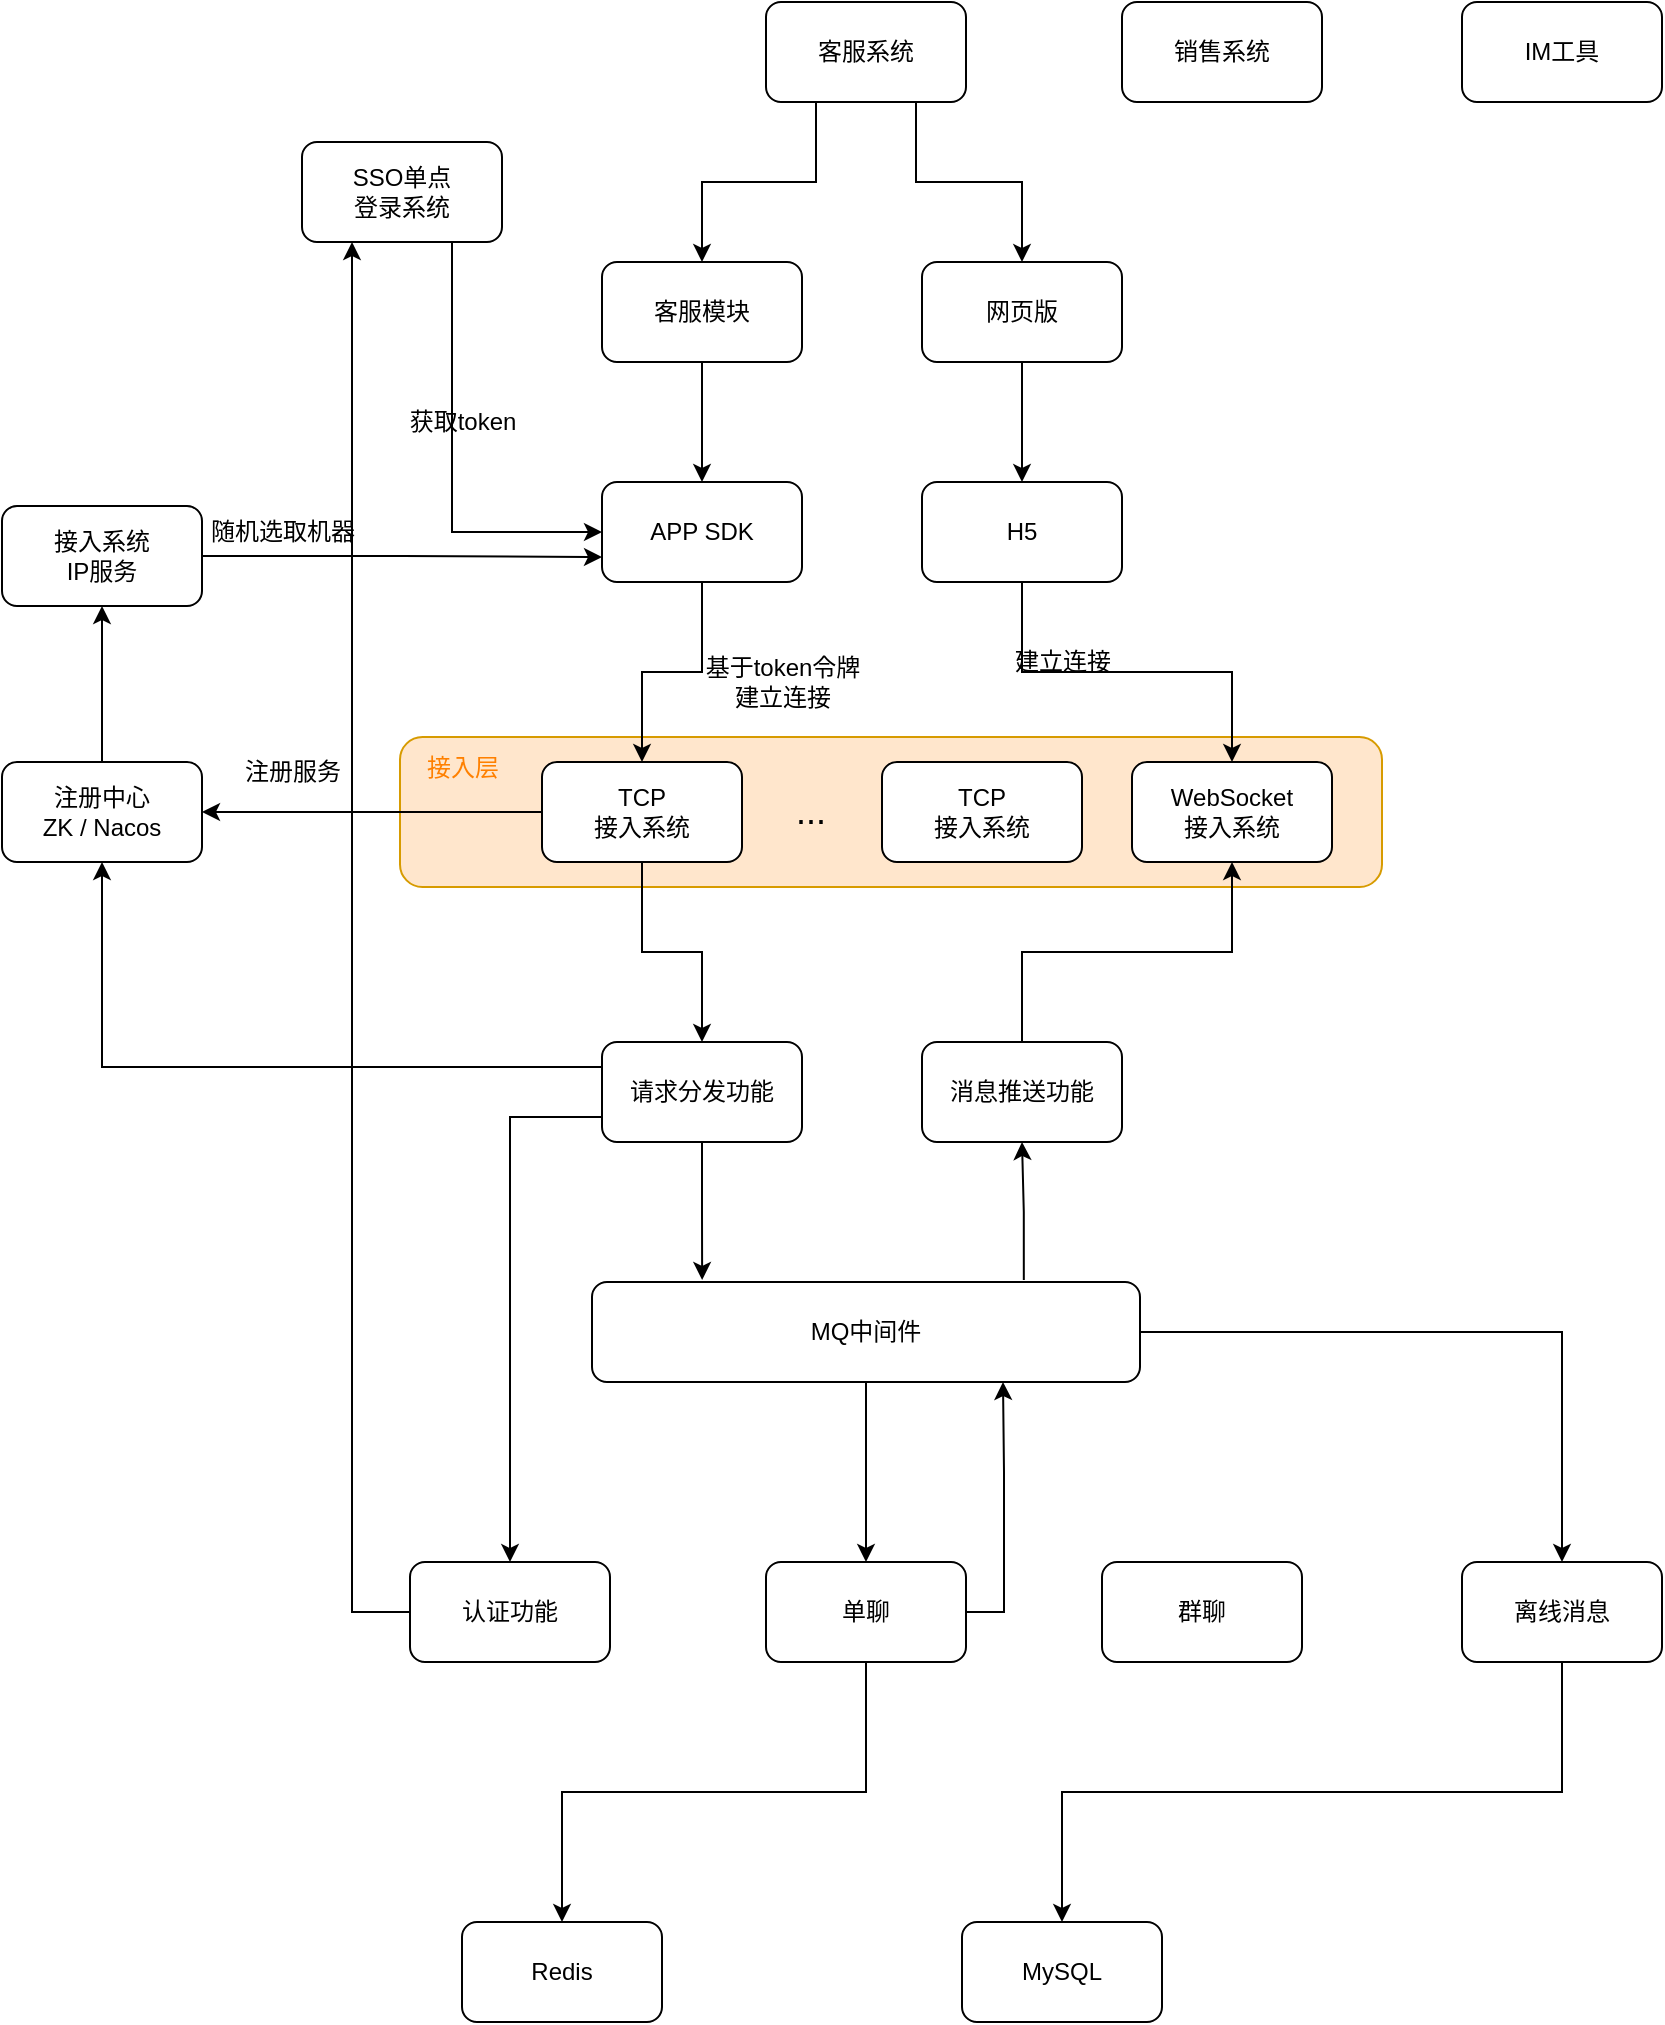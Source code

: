 <mxfile version="14.1.8" type="device"><diagram name="第 1 页" id="t-fUq_1vdGzeu0lM_TjC"><mxGraphModel dx="987" dy="1741" grid="1" gridSize="10" guides="1" tooltips="1" connect="1" arrows="1" fold="1" page="1" pageScale="1" pageWidth="827" pageHeight="1169" math="0" shadow="0"><root><mxCell id="0"/><mxCell id="1" parent="0"/><mxCell id="pys0dCO1HzW-Lo9ZsbFu-42" value="" style="rounded=1;whiteSpace=wrap;html=1;fillColor=#ffe6cc;strokeColor=#d79b00;" parent="1" vertex="1"><mxGeometry x="209" y="237.5" width="491" height="75" as="geometry"/></mxCell><mxCell id="pys0dCO1HzW-Lo9ZsbFu-6" style="edgeStyle=orthogonalEdgeStyle;rounded=0;orthogonalLoop=1;jettySize=auto;html=1;exitX=0.5;exitY=1;exitDx=0;exitDy=0;entryX=0.5;entryY=0;entryDx=0;entryDy=0;" parent="1" source="pys0dCO1HzW-Lo9ZsbFu-1" target="pys0dCO1HzW-Lo9ZsbFu-4" edge="1"><mxGeometry relative="1" as="geometry"/></mxCell><mxCell id="pys0dCO1HzW-Lo9ZsbFu-1" value="TCP&lt;br&gt;接入系统" style="rounded=1;whiteSpace=wrap;html=1;" parent="1" vertex="1"><mxGeometry x="280" y="250" width="100" height="50" as="geometry"/></mxCell><mxCell id="pys0dCO1HzW-Lo9ZsbFu-2" value="接入层" style="text;html=1;align=center;verticalAlign=middle;resizable=0;points=[];autosize=1;fillColor=none;fontColor=#FF8000;" parent="1" vertex="1"><mxGeometry x="210" y="237.5" width="60" height="30" as="geometry"/></mxCell><mxCell id="pys0dCO1HzW-Lo9ZsbFu-3" value="WebSocket&lt;br&gt;接入系统" style="rounded=1;whiteSpace=wrap;html=1;" parent="1" vertex="1"><mxGeometry x="575" y="250" width="100" height="50" as="geometry"/></mxCell><mxCell id="pys0dCO1HzW-Lo9ZsbFu-14" style="edgeStyle=orthogonalEdgeStyle;rounded=0;orthogonalLoop=1;jettySize=auto;html=1;exitX=0.5;exitY=1;exitDx=0;exitDy=0;entryX=0.201;entryY=-0.02;entryDx=0;entryDy=0;entryPerimeter=0;" parent="1" source="pys0dCO1HzW-Lo9ZsbFu-4" target="pys0dCO1HzW-Lo9ZsbFu-7" edge="1"><mxGeometry relative="1" as="geometry"/></mxCell><mxCell id="pys0dCO1HzW-Lo9ZsbFu-24" style="edgeStyle=orthogonalEdgeStyle;rounded=0;orthogonalLoop=1;jettySize=auto;html=1;exitX=0;exitY=0.75;exitDx=0;exitDy=0;entryX=0.5;entryY=0;entryDx=0;entryDy=0;" parent="1" source="pys0dCO1HzW-Lo9ZsbFu-4" target="pys0dCO1HzW-Lo9ZsbFu-20" edge="1"><mxGeometry relative="1" as="geometry"/></mxCell><mxCell id="pys0dCO1HzW-Lo9ZsbFu-54" style="edgeStyle=orthogonalEdgeStyle;rounded=0;orthogonalLoop=1;jettySize=auto;html=1;exitX=0;exitY=0.25;exitDx=0;exitDy=0;entryX=0.5;entryY=1;entryDx=0;entryDy=0;" parent="1" source="pys0dCO1HzW-Lo9ZsbFu-4" target="pys0dCO1HzW-Lo9ZsbFu-44" edge="1"><mxGeometry relative="1" as="geometry"/></mxCell><mxCell id="pys0dCO1HzW-Lo9ZsbFu-4" value="请求分发功能" style="rounded=1;whiteSpace=wrap;html=1;" parent="1" vertex="1"><mxGeometry x="310" y="390" width="100" height="50" as="geometry"/></mxCell><mxCell id="pys0dCO1HzW-Lo9ZsbFu-16" style="edgeStyle=orthogonalEdgeStyle;rounded=0;orthogonalLoop=1;jettySize=auto;html=1;exitX=0.5;exitY=0;exitDx=0;exitDy=0;entryX=0.5;entryY=1;entryDx=0;entryDy=0;" parent="1" source="pys0dCO1HzW-Lo9ZsbFu-5" target="pys0dCO1HzW-Lo9ZsbFu-3" edge="1"><mxGeometry relative="1" as="geometry"/></mxCell><mxCell id="pys0dCO1HzW-Lo9ZsbFu-5" value="消息推送功能" style="rounded=1;whiteSpace=wrap;html=1;" parent="1" vertex="1"><mxGeometry x="470" y="390" width="100" height="50" as="geometry"/></mxCell><mxCell id="pys0dCO1HzW-Lo9ZsbFu-15" style="edgeStyle=orthogonalEdgeStyle;rounded=0;orthogonalLoop=1;jettySize=auto;html=1;exitX=0.788;exitY=-0.02;exitDx=0;exitDy=0;entryX=0.5;entryY=1;entryDx=0;entryDy=0;exitPerimeter=0;" parent="1" source="pys0dCO1HzW-Lo9ZsbFu-7" target="pys0dCO1HzW-Lo9ZsbFu-5" edge="1"><mxGeometry relative="1" as="geometry"/></mxCell><mxCell id="pys0dCO1HzW-Lo9ZsbFu-21" style="edgeStyle=orthogonalEdgeStyle;rounded=0;orthogonalLoop=1;jettySize=auto;html=1;exitX=0.5;exitY=1;exitDx=0;exitDy=0;entryX=0.5;entryY=0;entryDx=0;entryDy=0;" parent="1" source="pys0dCO1HzW-Lo9ZsbFu-7" target="pys0dCO1HzW-Lo9ZsbFu-17" edge="1"><mxGeometry relative="1" as="geometry"/></mxCell><mxCell id="pys0dCO1HzW-Lo9ZsbFu-22" style="edgeStyle=orthogonalEdgeStyle;rounded=0;orthogonalLoop=1;jettySize=auto;html=1;exitX=1;exitY=0.5;exitDx=0;exitDy=0;entryX=0.5;entryY=0;entryDx=0;entryDy=0;" parent="1" source="pys0dCO1HzW-Lo9ZsbFu-7" target="pys0dCO1HzW-Lo9ZsbFu-19" edge="1"><mxGeometry relative="1" as="geometry"/></mxCell><mxCell id="pys0dCO1HzW-Lo9ZsbFu-7" value="MQ中间件" style="rounded=1;whiteSpace=wrap;html=1;" parent="1" vertex="1"><mxGeometry x="305" y="510" width="274" height="50" as="geometry"/></mxCell><mxCell id="pys0dCO1HzW-Lo9ZsbFu-10" style="edgeStyle=orthogonalEdgeStyle;rounded=0;orthogonalLoop=1;jettySize=auto;html=1;exitX=0.5;exitY=1;exitDx=0;exitDy=0;entryX=0.5;entryY=0;entryDx=0;entryDy=0;" parent="1" source="pys0dCO1HzW-Lo9ZsbFu-8" target="pys0dCO1HzW-Lo9ZsbFu-1" edge="1"><mxGeometry relative="1" as="geometry"/></mxCell><mxCell id="pys0dCO1HzW-Lo9ZsbFu-8" value="APP SDK" style="rounded=1;whiteSpace=wrap;html=1;" parent="1" vertex="1"><mxGeometry x="310" y="110" width="100" height="50" as="geometry"/></mxCell><mxCell id="pys0dCO1HzW-Lo9ZsbFu-11" style="edgeStyle=orthogonalEdgeStyle;rounded=0;orthogonalLoop=1;jettySize=auto;html=1;exitX=0.5;exitY=1;exitDx=0;exitDy=0;entryX=0.5;entryY=0;entryDx=0;entryDy=0;" parent="1" source="pys0dCO1HzW-Lo9ZsbFu-9" target="pys0dCO1HzW-Lo9ZsbFu-3" edge="1"><mxGeometry relative="1" as="geometry"/></mxCell><mxCell id="pys0dCO1HzW-Lo9ZsbFu-9" value="H5" style="rounded=1;whiteSpace=wrap;html=1;" parent="1" vertex="1"><mxGeometry x="470" y="110" width="100" height="50" as="geometry"/></mxCell><mxCell id="pys0dCO1HzW-Lo9ZsbFu-12" value="基于token令牌&lt;br&gt;建立连接" style="text;html=1;align=center;verticalAlign=middle;resizable=0;points=[];autosize=1;strokeColor=none;fillColor=none;" parent="1" vertex="1"><mxGeometry x="350" y="190" width="100" height="40" as="geometry"/></mxCell><mxCell id="pys0dCO1HzW-Lo9ZsbFu-13" value="建立连接" style="text;html=1;align=center;verticalAlign=middle;resizable=0;points=[];autosize=1;strokeColor=none;fillColor=none;" parent="1" vertex="1"><mxGeometry x="505" y="185" width="70" height="30" as="geometry"/></mxCell><mxCell id="pys0dCO1HzW-Lo9ZsbFu-23" style="edgeStyle=orthogonalEdgeStyle;rounded=0;orthogonalLoop=1;jettySize=auto;html=1;exitX=1;exitY=0.5;exitDx=0;exitDy=0;entryX=0.75;entryY=1;entryDx=0;entryDy=0;" parent="1" source="pys0dCO1HzW-Lo9ZsbFu-17" target="pys0dCO1HzW-Lo9ZsbFu-7" edge="1"><mxGeometry relative="1" as="geometry"><mxPoint x="510" y="570" as="targetPoint"/><Array as="points"><mxPoint x="511" y="675"/><mxPoint x="511" y="605"/></Array></mxGeometry></mxCell><mxCell id="pys0dCO1HzW-Lo9ZsbFu-28" style="edgeStyle=orthogonalEdgeStyle;rounded=0;orthogonalLoop=1;jettySize=auto;html=1;exitX=0.5;exitY=1;exitDx=0;exitDy=0;entryX=0.5;entryY=0;entryDx=0;entryDy=0;" parent="1" source="pys0dCO1HzW-Lo9ZsbFu-17" target="pys0dCO1HzW-Lo9ZsbFu-25" edge="1"><mxGeometry relative="1" as="geometry"/></mxCell><mxCell id="pys0dCO1HzW-Lo9ZsbFu-17" value="单聊" style="rounded=1;whiteSpace=wrap;html=1;" parent="1" vertex="1"><mxGeometry x="392" y="650" width="100" height="50" as="geometry"/></mxCell><mxCell id="pys0dCO1HzW-Lo9ZsbFu-18" value="群聊" style="rounded=1;whiteSpace=wrap;html=1;" parent="1" vertex="1"><mxGeometry x="560" y="650" width="100" height="50" as="geometry"/></mxCell><mxCell id="pys0dCO1HzW-Lo9ZsbFu-27" style="edgeStyle=orthogonalEdgeStyle;rounded=0;orthogonalLoop=1;jettySize=auto;html=1;exitX=0.5;exitY=1;exitDx=0;exitDy=0;entryX=0.5;entryY=0;entryDx=0;entryDy=0;" parent="1" source="pys0dCO1HzW-Lo9ZsbFu-19" target="pys0dCO1HzW-Lo9ZsbFu-26" edge="1"><mxGeometry relative="1" as="geometry"/></mxCell><mxCell id="pys0dCO1HzW-Lo9ZsbFu-19" value="离线消息" style="rounded=1;whiteSpace=wrap;html=1;" parent="1" vertex="1"><mxGeometry x="740" y="650" width="100" height="50" as="geometry"/></mxCell><mxCell id="pys0dCO1HzW-Lo9ZsbFu-41" style="edgeStyle=orthogonalEdgeStyle;rounded=0;orthogonalLoop=1;jettySize=auto;html=1;exitX=0;exitY=0.5;exitDx=0;exitDy=0;entryX=0.25;entryY=1;entryDx=0;entryDy=0;" parent="1" source="pys0dCO1HzW-Lo9ZsbFu-20" target="pys0dCO1HzW-Lo9ZsbFu-33" edge="1"><mxGeometry relative="1" as="geometry"/></mxCell><mxCell id="pys0dCO1HzW-Lo9ZsbFu-20" value="认证功能" style="rounded=1;whiteSpace=wrap;html=1;" parent="1" vertex="1"><mxGeometry x="214" y="650" width="100" height="50" as="geometry"/></mxCell><mxCell id="pys0dCO1HzW-Lo9ZsbFu-25" value="Redis" style="rounded=1;whiteSpace=wrap;html=1;" parent="1" vertex="1"><mxGeometry x="240" y="830" width="100" height="50" as="geometry"/></mxCell><mxCell id="pys0dCO1HzW-Lo9ZsbFu-26" value="MySQL" style="rounded=1;whiteSpace=wrap;html=1;" parent="1" vertex="1"><mxGeometry x="490" y="830" width="100" height="50" as="geometry"/></mxCell><mxCell id="pys0dCO1HzW-Lo9ZsbFu-31" style="edgeStyle=orthogonalEdgeStyle;rounded=0;orthogonalLoop=1;jettySize=auto;html=1;exitX=0.5;exitY=1;exitDx=0;exitDy=0;entryX=0.5;entryY=0;entryDx=0;entryDy=0;" parent="1" source="pys0dCO1HzW-Lo9ZsbFu-29" target="pys0dCO1HzW-Lo9ZsbFu-8" edge="1"><mxGeometry relative="1" as="geometry"/></mxCell><mxCell id="pys0dCO1HzW-Lo9ZsbFu-29" value="客服模块" style="rounded=1;whiteSpace=wrap;html=1;" parent="1" vertex="1"><mxGeometry x="310" width="100" height="50" as="geometry"/></mxCell><mxCell id="pys0dCO1HzW-Lo9ZsbFu-32" style="edgeStyle=orthogonalEdgeStyle;rounded=0;orthogonalLoop=1;jettySize=auto;html=1;exitX=0.5;exitY=1;exitDx=0;exitDy=0;entryX=0.5;entryY=0;entryDx=0;entryDy=0;" parent="1" source="pys0dCO1HzW-Lo9ZsbFu-30" target="pys0dCO1HzW-Lo9ZsbFu-9" edge="1"><mxGeometry relative="1" as="geometry"/></mxCell><mxCell id="pys0dCO1HzW-Lo9ZsbFu-30" value="网页版" style="rounded=1;whiteSpace=wrap;html=1;" parent="1" vertex="1"><mxGeometry x="470" width="100" height="50" as="geometry"/></mxCell><mxCell id="pys0dCO1HzW-Lo9ZsbFu-34" style="edgeStyle=orthogonalEdgeStyle;rounded=0;orthogonalLoop=1;jettySize=auto;html=1;exitX=0.75;exitY=1;exitDx=0;exitDy=0;entryX=0;entryY=0.5;entryDx=0;entryDy=0;" parent="1" source="pys0dCO1HzW-Lo9ZsbFu-33" target="pys0dCO1HzW-Lo9ZsbFu-8" edge="1"><mxGeometry relative="1" as="geometry"/></mxCell><mxCell id="pys0dCO1HzW-Lo9ZsbFu-33" value="SSO单点&lt;br&gt;登录系统" style="rounded=1;whiteSpace=wrap;html=1;" parent="1" vertex="1"><mxGeometry x="160" y="-60" width="100" height="50" as="geometry"/></mxCell><mxCell id="pys0dCO1HzW-Lo9ZsbFu-35" value="获取token" style="text;html=1;align=center;verticalAlign=middle;resizable=0;points=[];autosize=1;strokeColor=none;fillColor=none;" parent="1" vertex="1"><mxGeometry x="200" y="65" width="80" height="30" as="geometry"/></mxCell><mxCell id="pys0dCO1HzW-Lo9ZsbFu-37" style="edgeStyle=orthogonalEdgeStyle;rounded=0;orthogonalLoop=1;jettySize=auto;html=1;exitX=0.25;exitY=1;exitDx=0;exitDy=0;entryX=0.5;entryY=0;entryDx=0;entryDy=0;" parent="1" source="pys0dCO1HzW-Lo9ZsbFu-36" target="pys0dCO1HzW-Lo9ZsbFu-29" edge="1"><mxGeometry relative="1" as="geometry"/></mxCell><mxCell id="pys0dCO1HzW-Lo9ZsbFu-38" style="edgeStyle=orthogonalEdgeStyle;rounded=0;orthogonalLoop=1;jettySize=auto;html=1;exitX=0.75;exitY=1;exitDx=0;exitDy=0;entryX=0.5;entryY=0;entryDx=0;entryDy=0;" parent="1" source="pys0dCO1HzW-Lo9ZsbFu-36" target="pys0dCO1HzW-Lo9ZsbFu-30" edge="1"><mxGeometry relative="1" as="geometry"/></mxCell><mxCell id="pys0dCO1HzW-Lo9ZsbFu-36" value="客服系统" style="rounded=1;whiteSpace=wrap;html=1;" parent="1" vertex="1"><mxGeometry x="392" y="-130" width="100" height="50" as="geometry"/></mxCell><mxCell id="pys0dCO1HzW-Lo9ZsbFu-39" value="销售系统" style="rounded=1;whiteSpace=wrap;html=1;" parent="1" vertex="1"><mxGeometry x="570" y="-130" width="100" height="50" as="geometry"/></mxCell><mxCell id="pys0dCO1HzW-Lo9ZsbFu-40" value="IM工具" style="rounded=1;whiteSpace=wrap;html=1;" parent="1" vertex="1"><mxGeometry x="740" y="-130" width="100" height="50" as="geometry"/></mxCell><mxCell id="pys0dCO1HzW-Lo9ZsbFu-51" style="edgeStyle=orthogonalEdgeStyle;rounded=0;orthogonalLoop=1;jettySize=auto;html=1;exitX=1;exitY=0.5;exitDx=0;exitDy=0;entryX=0;entryY=0.75;entryDx=0;entryDy=0;" parent="1" source="pys0dCO1HzW-Lo9ZsbFu-43" target="pys0dCO1HzW-Lo9ZsbFu-8" edge="1"><mxGeometry relative="1" as="geometry"/></mxCell><mxCell id="pys0dCO1HzW-Lo9ZsbFu-43" value="接入系统&lt;br&gt;IP服务" style="rounded=1;whiteSpace=wrap;html=1;" parent="1" vertex="1"><mxGeometry x="10" y="122" width="100" height="50" as="geometry"/></mxCell><mxCell id="pys0dCO1HzW-Lo9ZsbFu-50" style="edgeStyle=orthogonalEdgeStyle;rounded=0;orthogonalLoop=1;jettySize=auto;html=1;exitX=0.5;exitY=0;exitDx=0;exitDy=0;entryX=0.5;entryY=1;entryDx=0;entryDy=0;" parent="1" source="pys0dCO1HzW-Lo9ZsbFu-44" target="pys0dCO1HzW-Lo9ZsbFu-43" edge="1"><mxGeometry relative="1" as="geometry"/></mxCell><mxCell id="pys0dCO1HzW-Lo9ZsbFu-44" value="注册中心&lt;br&gt;ZK / Nacos" style="rounded=1;whiteSpace=wrap;html=1;" parent="1" vertex="1"><mxGeometry x="10" y="250" width="100" height="50" as="geometry"/></mxCell><mxCell id="pys0dCO1HzW-Lo9ZsbFu-47" value="注册服务" style="text;html=1;align=center;verticalAlign=middle;resizable=0;points=[];autosize=1;strokeColor=none;fillColor=none;" parent="1" vertex="1"><mxGeometry x="120" y="240" width="70" height="30" as="geometry"/></mxCell><mxCell id="pys0dCO1HzW-Lo9ZsbFu-48" value="TCP&lt;br&gt;接入系统" style="rounded=1;whiteSpace=wrap;html=1;" parent="1" vertex="1"><mxGeometry x="450" y="250" width="100" height="50" as="geometry"/></mxCell><mxCell id="pys0dCO1HzW-Lo9ZsbFu-52" value="随机选取机器" style="text;html=1;align=center;verticalAlign=middle;resizable=0;points=[];autosize=1;strokeColor=none;fillColor=none;" parent="1" vertex="1"><mxGeometry x="100" y="120" width="100" height="30" as="geometry"/></mxCell><mxCell id="pys0dCO1HzW-Lo9ZsbFu-45" style="edgeStyle=orthogonalEdgeStyle;rounded=0;orthogonalLoop=1;jettySize=auto;html=1;exitX=0;exitY=0.5;exitDx=0;exitDy=0;entryX=1;entryY=0.5;entryDx=0;entryDy=0;" parent="1" source="pys0dCO1HzW-Lo9ZsbFu-1" target="pys0dCO1HzW-Lo9ZsbFu-44" edge="1"><mxGeometry relative="1" as="geometry"><Array as="points"><mxPoint x="220" y="275"/><mxPoint x="220" y="275"/></Array></mxGeometry></mxCell><mxCell id="pys0dCO1HzW-Lo9ZsbFu-53" value="..." style="text;html=1;align=center;verticalAlign=middle;resizable=0;points=[];autosize=1;strokeColor=none;fillColor=none;fontSize=18;fontColor=#000000;" parent="1" vertex="1"><mxGeometry x="394" y="255" width="40" height="40" as="geometry"/></mxCell></root></mxGraphModel></diagram></mxfile>